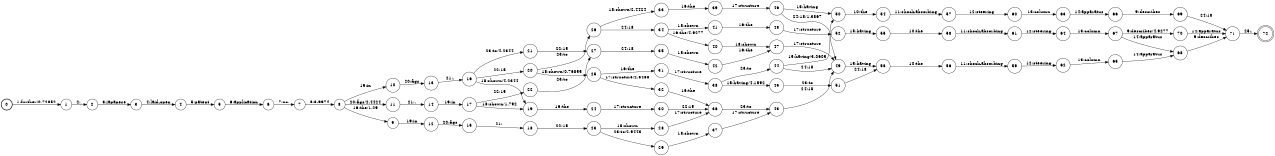 digraph FST {
rankdir = LR;
size = "8.5,11";
label = "";
center = 1;
orientation = Portrait;
ranksep = "0.4";
nodesep = "0.25";
0 [label = "0", shape = circle, style = bold, fontsize = 14]
	0 -> 1 [label = "1:further/0.72852", fontsize = 14];
1 [label = "1", shape = circle, style = solid, fontsize = 14]
	1 -> 2 [label = "2:,", fontsize = 14];
2 [label = "2", shape = circle, style = solid, fontsize = 14]
	2 -> 3 [label = "3:japanese", fontsize = 14];
3 [label = "3", shape = circle, style = solid, fontsize = 14]
	3 -> 4 [label = "4:laid-open", fontsize = 14];
4 [label = "4", shape = circle, style = solid, fontsize = 14]
	4 -> 5 [label = "5:patent", fontsize = 14];
5 [label = "5", shape = circle, style = solid, fontsize = 14]
	5 -> 6 [label = "6:application", fontsize = 14];
6 [label = "6", shape = circle, style = solid, fontsize = 14]
	6 -> 7 [label = "7:no.", fontsize = 14];
7 [label = "7", shape = circle, style = solid, fontsize = 14]
	7 -> 8 [label = "8:3-9974", fontsize = 14];
8 [label = "8", shape = circle, style = solid, fontsize = 14]
	8 -> 9 [label = "16:the/1.29", fontsize = 14];
	8 -> 10 [label = "19:in", fontsize = 14];
	8 -> 11 [label = "20:figs/2.4424", fontsize = 14];
9 [label = "9", shape = circle, style = solid, fontsize = 14]
	9 -> 12 [label = "19:in", fontsize = 14];
10 [label = "10", shape = circle, style = solid, fontsize = 14]
	10 -> 13 [label = "20:figs", fontsize = 14];
11 [label = "11", shape = circle, style = solid, fontsize = 14]
	11 -> 14 [label = "21:.", fontsize = 14];
12 [label = "12", shape = circle, style = solid, fontsize = 14]
	12 -> 15 [label = "20:figs", fontsize = 14];
13 [label = "13", shape = circle, style = solid, fontsize = 14]
	13 -> 16 [label = "21:.", fontsize = 14];
14 [label = "14", shape = circle, style = solid, fontsize = 14]
	14 -> 17 [label = "19:in", fontsize = 14];
15 [label = "15", shape = circle, style = solid, fontsize = 14]
	15 -> 18 [label = "21:.", fontsize = 14];
16 [label = "16", shape = circle, style = solid, fontsize = 14]
	16 -> 19 [label = "18:shown/4.2344", fontsize = 14];
	16 -> 20 [label = "22:15", fontsize = 14];
	16 -> 21 [label = "23:to/4.2344", fontsize = 14];
17 [label = "17", shape = circle, style = solid, fontsize = 14]
	17 -> 19 [label = "18:shown/1.792", fontsize = 14];
	17 -> 22 [label = "22:15", fontsize = 14];
18 [label = "18", shape = circle, style = solid, fontsize = 14]
	18 -> 23 [label = "22:15", fontsize = 14];
19 [label = "19", shape = circle, style = solid, fontsize = 14]
	19 -> 24 [label = "16:the", fontsize = 14];
20 [label = "20", shape = circle, style = solid, fontsize = 14]
	20 -> 25 [label = "18:shown/0.76855", fontsize = 14];
	20 -> 26 [label = "23:to", fontsize = 14];
21 [label = "21", shape = circle, style = solid, fontsize = 14]
	21 -> 27 [label = "22:15", fontsize = 14];
22 [label = "22", shape = circle, style = solid, fontsize = 14]
	22 -> 27 [label = "23:to", fontsize = 14];
23 [label = "23", shape = circle, style = solid, fontsize = 14]
	23 -> 28 [label = "18:shown", fontsize = 14];
	23 -> 29 [label = "23:to/2.9443", fontsize = 14];
24 [label = "24", shape = circle, style = solid, fontsize = 14]
	24 -> 30 [label = "17:structure", fontsize = 14];
25 [label = "25", shape = circle, style = solid, fontsize = 14]
	25 -> 31 [label = "16:the", fontsize = 14];
	25 -> 32 [label = "17:structure/2.5488", fontsize = 14];
26 [label = "26", shape = circle, style = solid, fontsize = 14]
	26 -> 33 [label = "18:shown/2.4424", fontsize = 14];
	26 -> 34 [label = "24:18", fontsize = 14];
27 [label = "27", shape = circle, style = solid, fontsize = 14]
	27 -> 35 [label = "24:18", fontsize = 14];
28 [label = "28", shape = circle, style = solid, fontsize = 14]
	28 -> 36 [label = "17:structure", fontsize = 14];
29 [label = "29", shape = circle, style = solid, fontsize = 14]
	29 -> 37 [label = "18:shown", fontsize = 14];
30 [label = "30", shape = circle, style = solid, fontsize = 14]
	30 -> 36 [label = "22:15", fontsize = 14];
31 [label = "31", shape = circle, style = solid, fontsize = 14]
	31 -> 38 [label = "17:structure", fontsize = 14];
32 [label = "32", shape = circle, style = solid, fontsize = 14]
	32 -> 36 [label = "16:the", fontsize = 14];
33 [label = "33", shape = circle, style = solid, fontsize = 14]
	33 -> 39 [label = "16:the", fontsize = 14];
34 [label = "34", shape = circle, style = solid, fontsize = 14]
	34 -> 40 [label = "16:the/4.9277", fontsize = 14];
	34 -> 41 [label = "18:shown", fontsize = 14];
35 [label = "35", shape = circle, style = solid, fontsize = 14]
	35 -> 42 [label = "18:shown", fontsize = 14];
36 [label = "36", shape = circle, style = solid, fontsize = 14]
	36 -> 43 [label = "23:to", fontsize = 14];
37 [label = "37", shape = circle, style = solid, fontsize = 14]
	37 -> 43 [label = "17:structure", fontsize = 14];
38 [label = "38", shape = circle, style = solid, fontsize = 14]
	38 -> 45 [label = "15:having/4.1592", fontsize = 14];
	38 -> 44 [label = "23:to", fontsize = 14];
39 [label = "39", shape = circle, style = solid, fontsize = 14]
	39 -> 46 [label = "17:structure", fontsize = 14];
40 [label = "40", shape = circle, style = solid, fontsize = 14]
	40 -> 47 [label = "18:shown", fontsize = 14];
41 [label = "41", shape = circle, style = solid, fontsize = 14]
	41 -> 48 [label = "16:the", fontsize = 14];
42 [label = "42", shape = circle, style = solid, fontsize = 14]
	42 -> 47 [label = "16:the", fontsize = 14];
43 [label = "43", shape = circle, style = solid, fontsize = 14]
	43 -> 49 [label = "24:18", fontsize = 14];
44 [label = "44", shape = circle, style = solid, fontsize = 14]
	44 -> 50 [label = "15:having/3.0605", fontsize = 14];
	44 -> 49 [label = "24:18", fontsize = 14];
45 [label = "45", shape = circle, style = solid, fontsize = 14]
	45 -> 51 [label = "23:to", fontsize = 14];
46 [label = "46", shape = circle, style = solid, fontsize = 14]
	46 -> 50 [label = "15:having", fontsize = 14];
	46 -> 49 [label = "24:18/1.3867", fontsize = 14];
47 [label = "47", shape = circle, style = solid, fontsize = 14]
	47 -> 49 [label = "17:structure", fontsize = 14];
48 [label = "48", shape = circle, style = solid, fontsize = 14]
	48 -> 52 [label = "17:structure", fontsize = 14];
49 [label = "49", shape = circle, style = solid, fontsize = 14]
	49 -> 53 [label = "15:having", fontsize = 14];
50 [label = "50", shape = circle, style = solid, fontsize = 14]
	50 -> 54 [label = "10:the", fontsize = 14];
51 [label = "51", shape = circle, style = solid, fontsize = 14]
	51 -> 53 [label = "24:18", fontsize = 14];
52 [label = "52", shape = circle, style = solid, fontsize = 14]
	52 -> 55 [label = "15:having", fontsize = 14];
53 [label = "53", shape = circle, style = solid, fontsize = 14]
	53 -> 56 [label = "10:the", fontsize = 14];
54 [label = "54", shape = circle, style = solid, fontsize = 14]
	54 -> 57 [label = "11:shock-absorbing", fontsize = 14];
55 [label = "55", shape = circle, style = solid, fontsize = 14]
	55 -> 58 [label = "10:the", fontsize = 14];
56 [label = "56", shape = circle, style = solid, fontsize = 14]
	56 -> 59 [label = "11:shock-absorbing", fontsize = 14];
57 [label = "57", shape = circle, style = solid, fontsize = 14]
	57 -> 60 [label = "12:steering", fontsize = 14];
58 [label = "58", shape = circle, style = solid, fontsize = 14]
	58 -> 61 [label = "11:shock-absorbing", fontsize = 14];
59 [label = "59", shape = circle, style = solid, fontsize = 14]
	59 -> 62 [label = "12:steering", fontsize = 14];
60 [label = "60", shape = circle, style = solid, fontsize = 14]
	60 -> 63 [label = "13:column", fontsize = 14];
61 [label = "61", shape = circle, style = solid, fontsize = 14]
	61 -> 64 [label = "12:steering", fontsize = 14];
62 [label = "62", shape = circle, style = solid, fontsize = 14]
	62 -> 65 [label = "13:column", fontsize = 14];
63 [label = "63", shape = circle, style = solid, fontsize = 14]
	63 -> 66 [label = "14:apparatus", fontsize = 14];
64 [label = "64", shape = circle, style = solid, fontsize = 14]
	64 -> 67 [label = "13:column", fontsize = 14];
65 [label = "65", shape = circle, style = solid, fontsize = 14]
	65 -> 68 [label = "14:apparatus", fontsize = 14];
66 [label = "66", shape = circle, style = solid, fontsize = 14]
	66 -> 69 [label = "9:describes", fontsize = 14];
67 [label = "67", shape = circle, style = solid, fontsize = 14]
	67 -> 70 [label = "9:describes/4.9277", fontsize = 14];
	67 -> 68 [label = "14:apparatus", fontsize = 14];
68 [label = "68", shape = circle, style = solid, fontsize = 14]
	68 -> 71 [label = "9:describes", fontsize = 14];
69 [label = "69", shape = circle, style = solid, fontsize = 14]
	69 -> 71 [label = "24:18", fontsize = 14];
70 [label = "70", shape = circle, style = solid, fontsize = 14]
	70 -> 71 [label = "14:apparatus", fontsize = 14];
71 [label = "71", shape = circle, style = solid, fontsize = 14]
	71 -> 72 [label = "25:.", fontsize = 14];
72 [label = "72", shape = doublecircle, style = solid, fontsize = 14]
}
